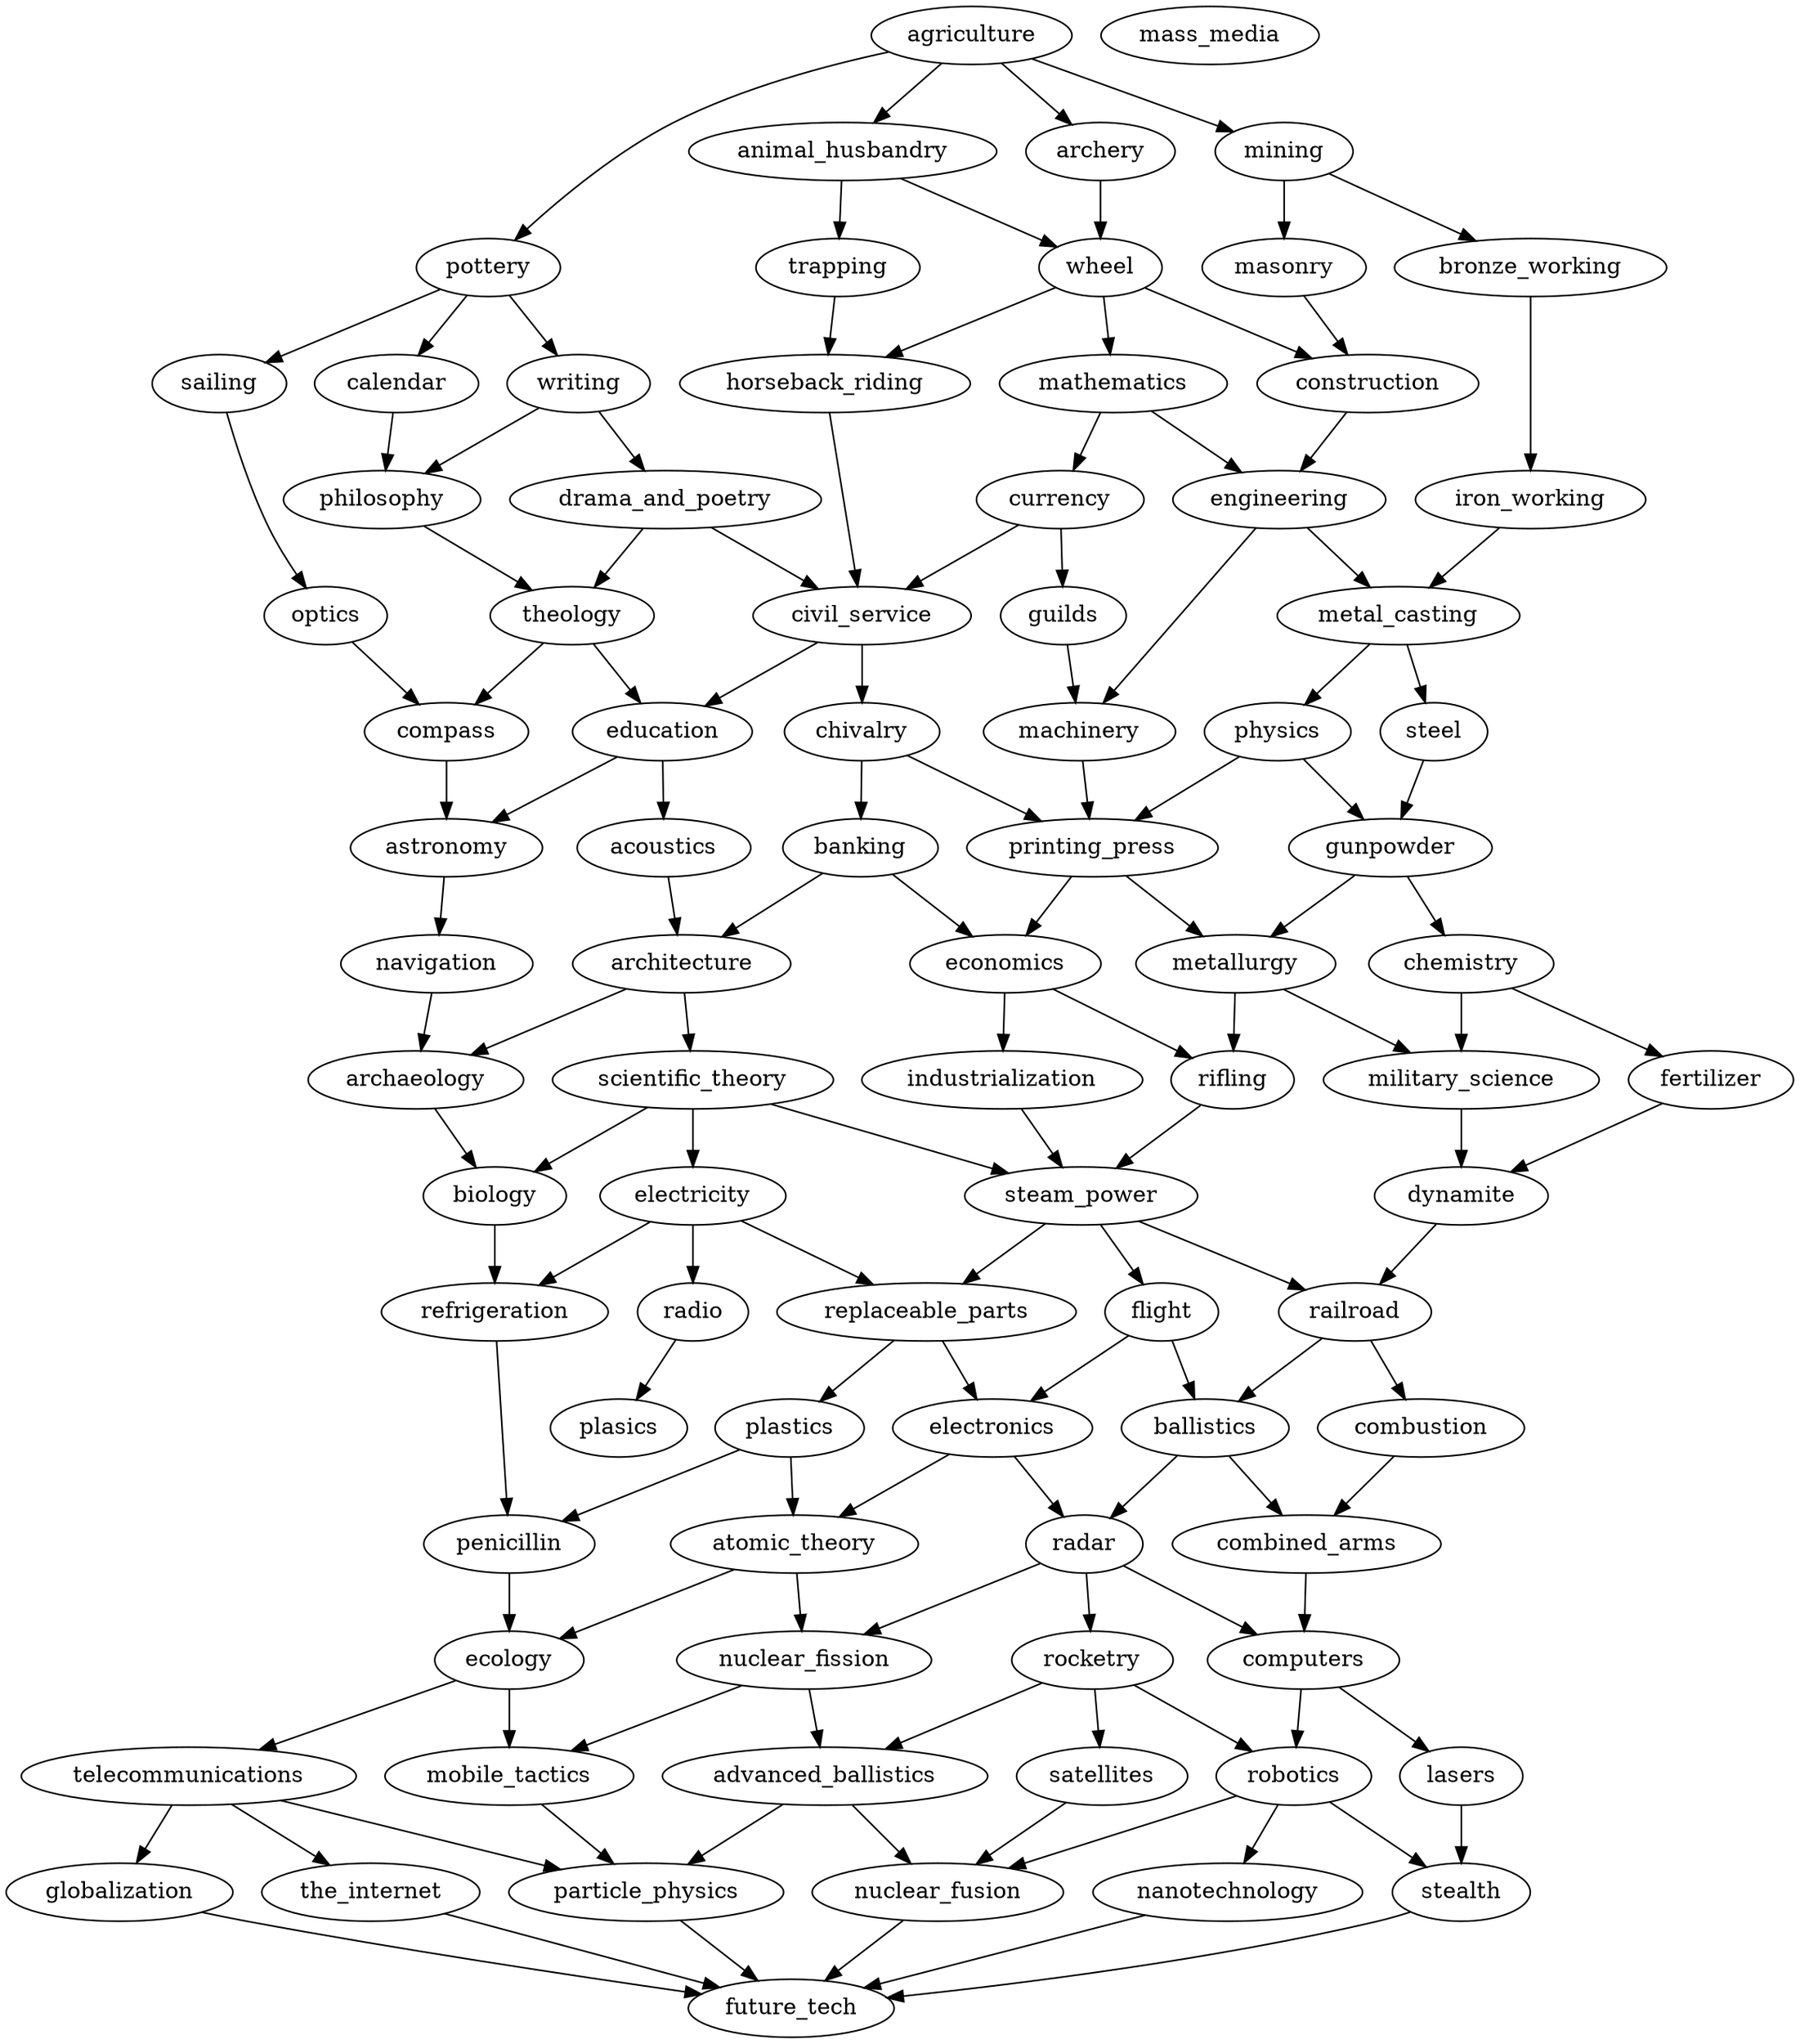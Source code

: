 digraph civ5 {
    subgraph ancient     {
        agriculture; animal_husbandry; archery; bronze_working; calendar; masonry; mining; pottery; sailing; wheel; trapping; writing;
    }
    subgraph classical   {
        construction; currency; drama_and_poetry; engineering; horseback_riding; iron_working; mathematics; optics; philosophy;
    }
    subgraph medieval    {
        chivalry; civil_service; compass; education; guilds; machinery; metal_casting; physics; steel; theology;
    }
    subgraph renaissance {
        acoustics; architecture; astronomy; banking; chemistry; economics; gunpowder; metallurgy; navigation; printing_press;
    }
    subgraph industrial  {
        archaeology; biology; dynamite; electricity; fertilizer; industrialization; military_science; rifling; scientific_theory; steam_power;
    }
    subgraph modern      {
        ballistics; combustion; electronics; flight; mass_media; plastics; radio; railroad; refrigeration; replaceable_parts;
    }
    subgraph atomic      {
        atomic_theory; combined_arms; computers; ecology; nuclear_fission; penicillin; radar; rocketry;
    }
    subgraph information {
        advanced_ballistics; future_tech; globalization; lasers; mobile_tactics; nanotechnology; nuclear_fusion; particle_physics; robotics;
        satellites; telecommunications; the_internet;
    }

    agriculture         -> {pottery; animal_husbandry; archery; mining};
    pottery             -> {sailing; calendar; writing};
    animal_husbandry    -> {trapping; wheel};
    archery             -> {wheel};
    mining              -> {masonry; bronze_working};
    sailing             -> {optics};
    calendar            -> {philosophy};
    writing             -> {philosophy; drama_and_poetry};
    trapping            -> {horseback_riding};
    wheel               -> {horseback_riding; mathematics; construction};
    masonry             -> {construction};
    bronze_working      -> {iron_working};
    optics              -> {compass};
    philosophy          -> {theology};
    drama_and_poetry    -> {theology; civil_service};
    horseback_riding    -> {civil_service};
    mathematics         -> {currency; engineering};
    construction        -> {engineering};
    currency            -> {civil_service; guilds};
    engineering         -> {metal_casting; machinery};
    iron_working        -> {metal_casting};
    theology            -> {compass; education};
    civil_service       -> {education; chivalry};
    guilds              -> {machinery};
    metal_casting       -> {physics; steel};
    compass             -> {astronomy};
    education           -> {astronomy; acoustics};
    chivalry            -> {printing_press; banking};
    machinery           -> {printing_press};
    physics             -> {printing_press; gunpowder};
    steel               -> {gunpowder};
    astronomy           -> {navigation};
    acoustics           -> {architecture};
    banking             -> {architecture; economics};
    printing_press      -> {economics; metallurgy};
    gunpowder           -> {metallurgy; chemistry};
    navigation          -> {archaeology};
    architecture        -> {scientific_theory; archaeology};
    economics           -> {industrialization; rifling};
    metallurgy          -> {rifling; military_science};
    chemistry           -> {military_science; fertilizer};
    archaeology         -> {biology};
    scientific_theory   -> {biology; electricity; steam_power};
    industrialization   -> {steam_power};
    rifling             -> {steam_power};
    military_science    -> {dynamite};
    fertilizer          -> {dynamite};
    biology             -> {refrigeration};
    electricity         -> {refrigeration; radio; replaceable_parts};
    steam_power         -> {replaceable_parts; flight; railroad};
    dynamite            -> {railroad};
    refrigeration       -> {penicillin};
    radio               -> {plasics};
    replaceable_parts   -> {plastics; electronics};
    flight              -> {electronics; ballistics};
    railroad            -> {ballistics; combustion};
    plastics            -> {penicillin; atomic_theory};
    electronics         -> {atomic_theory; radar};
    ballistics          -> {radar; combined_arms};
    combustion          -> {combined_arms};
    penicillin          -> {ecology};
    atomic_theory       -> {ecology; nuclear_fission};
    radar               -> {nuclear_fission; rocketry; computers};
    combined_arms       -> {computers};
    ecology             -> {telecommunications; mobile_tactics};
    nuclear_fission     -> {mobile_tactics; advanced_ballistics};
    rocketry            -> {advanced_ballistics; satellites; robotics};
    computers           -> {robotics; lasers};
    telecommunications  -> {the_internet; globalization; particle_physics};
    mobile_tactics      -> {particle_physics};
    advanced_ballistics -> {particle_physics; nuclear_fusion};
    satellites          -> {nuclear_fusion};
    robotics            -> {nuclear_fusion; nanotechnology; stealth};
    lasers              -> {stealth};
    the_internet        -> {future_tech};
    globalization       -> {future_tech};
    particle_physics    -> {future_tech};
    nuclear_fusion      -> {future_tech};
    nanotechnology      -> {future_tech};
    stealth             -> {future_tech};
}

